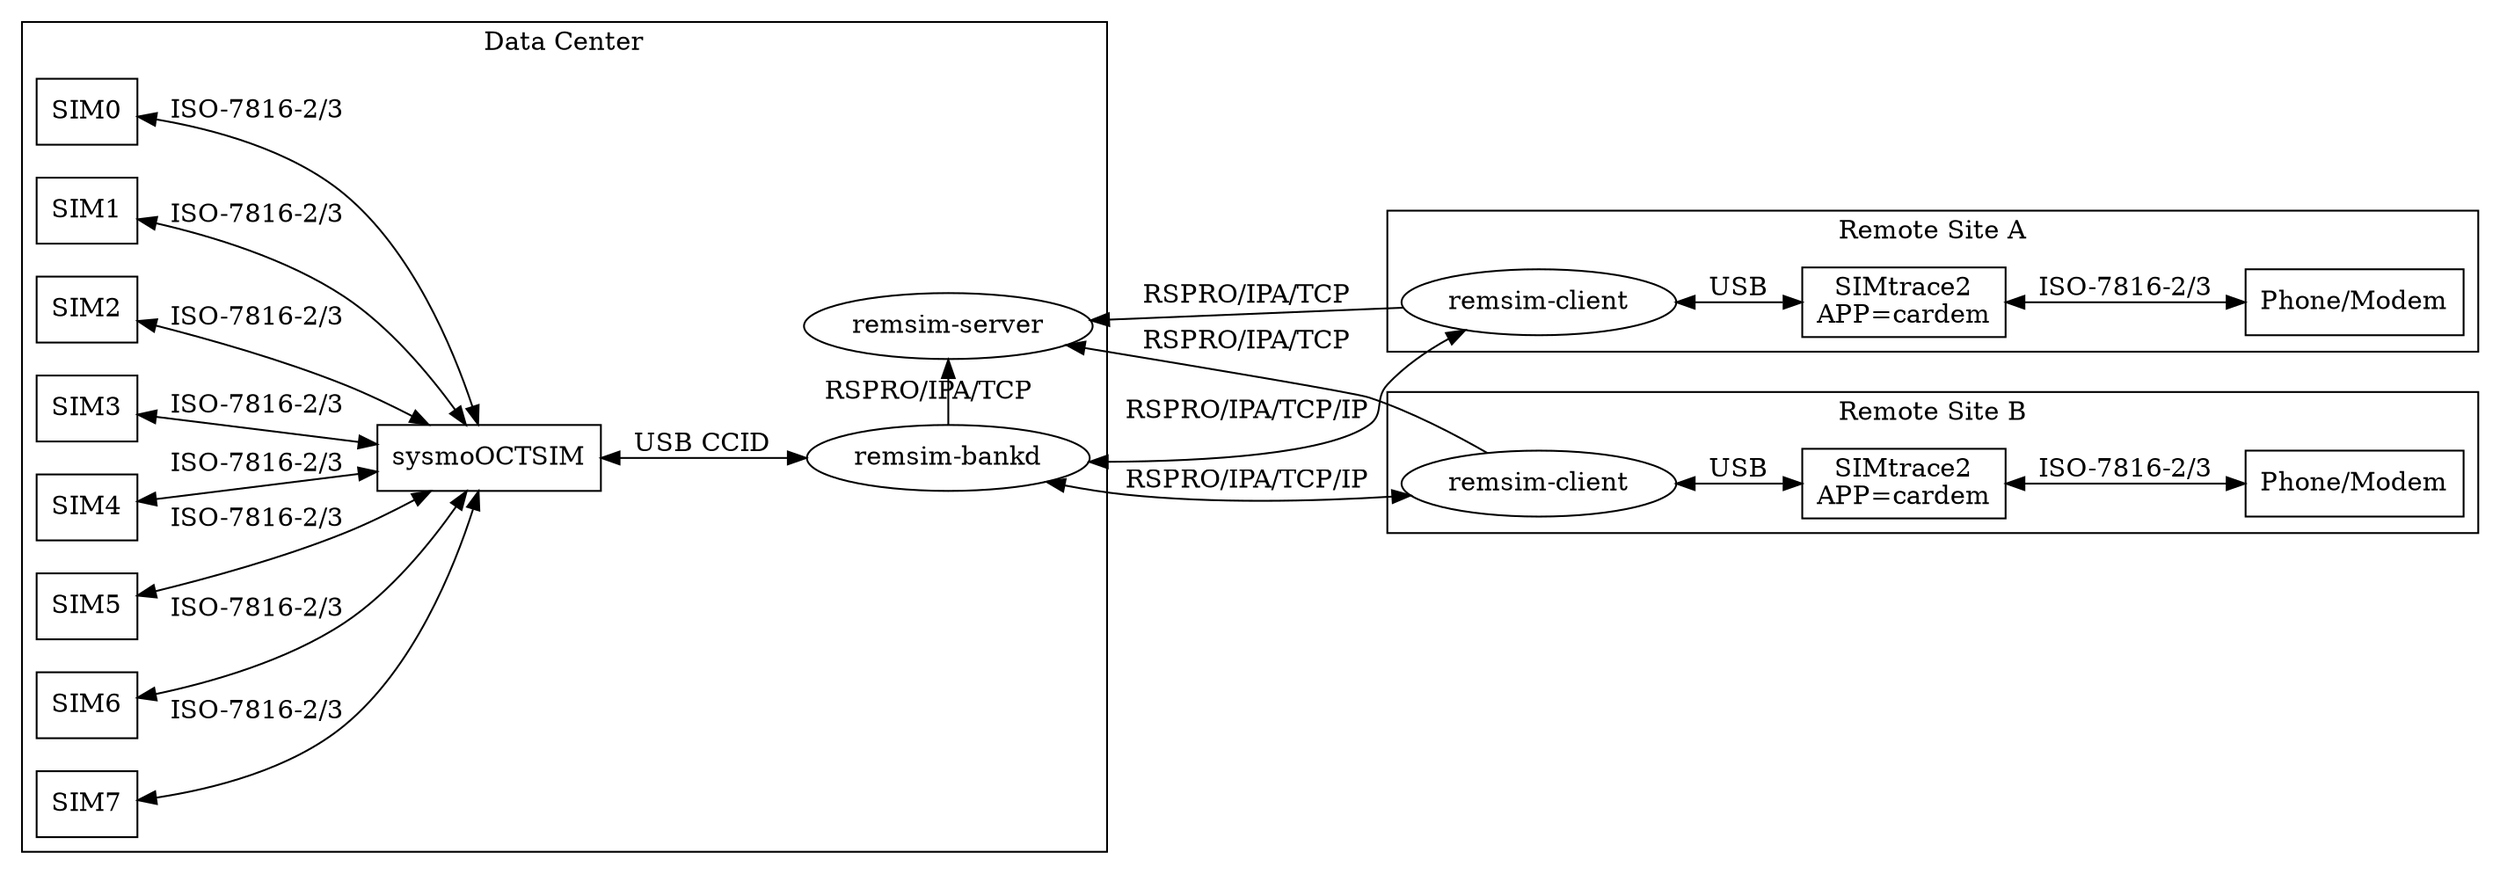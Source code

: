 digraph {
	rankdir=LR;

	subgraph cluster_0 {
		label="Data Center";
		SIM0 [shape=rect];
		SIM1 [shape=rect];
		SIM2 [shape=rect];
		SIM3 [shape=rect];
		SIM4 [shape=rect];
		SIM5 [shape=rect];
		SIM6 [shape=rect];
		SIM7 [shape=rect];
		sysmoOCTSIM [shape=rect];
		{
			rank=same;
			bankd [label="remsim-bankd"];
			server [label="remsim-server"];
		}

		SIM0 -> sysmoOCTSIM [label="ISO-7816-2/3",dir=both];
		SIM1 -> sysmoOCTSIM [label="ISO-7816-2/3",dir=both];
		SIM2 -> sysmoOCTSIM [label="ISO-7816-2/3",dir=both];
		SIM3 -> sysmoOCTSIM [label="ISO-7816-2/3",dir=both];
		SIM4 -> sysmoOCTSIM [label="ISO-7816-2/3",dir=both];
		SIM5 -> sysmoOCTSIM [label="ISO-7816-2/3",dir=both];
		SIM6 -> sysmoOCTSIM [label="ISO-7816-2/3",dir=both];
		SIM7 -> sysmoOCTSIM [label="ISO-7816-2/3",dir=both];

		sysmoOCTSIM -> bankd [label="USB CCID",dir=both];

		bankd -> server [label="RSPRO/IPA/TCP"];
	}

	subgraph cluster_1 {
		label="Remote Site A";
		client1 [label="remsim-client"];
		SIMtrace1 [label="SIMtrace2\nAPP=cardem",shape=rect];
		Phone1 [label="Phone/Modem",shape=rect];
		client1 -> SIMtrace1 [label="USB",dir=both];
		SIMtrace1 -> Phone1 [label="ISO-7816-2/3",dir=both];
		bankd -> client1 [label="RSPRO/IPA/TCP/IP",dir=both];
		client1 -> server [label="RSPRO/IPA/TCP"];
	}

	subgraph cluster_2 {
		label="Remote Site B";
		client2 [label="remsim-client"];
		SIMtrace2 [label="SIMtrace2\nAPP=cardem",shape=rect];
		Phone2 [label="Phone/Modem",shape=rect];
		client2 -> SIMtrace2 [label="USB",dir=both];
		SIMtrace2 -> Phone2 [label="ISO-7816-2/3",dir=both];
		bankd -> client2 [label="RSPRO/IPA/TCP/IP",dir=both];
		client2 -> server [label="RSPRO/IPA/TCP"];
	}


}
